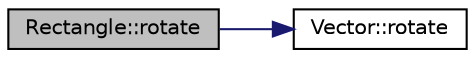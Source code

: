 digraph "Rectangle::rotate"
{
 // LATEX_PDF_SIZE
  edge [fontname="Helvetica",fontsize="10",labelfontname="Helvetica",labelfontsize="10"];
  node [fontname="Helvetica",fontsize="10",shape=record];
  rankdir="LR";
  Node1 [label="Rectangle::rotate",height=0.2,width=0.4,color="black", fillcolor="grey75", style="filled", fontcolor="black",tooltip=" "];
  Node1 -> Node2 [color="midnightblue",fontsize="10",style="solid",fontname="Helvetica"];
  Node2 [label="Vector::rotate",height=0.2,width=0.4,color="black", fillcolor="white", style="filled",URL="$class_vector.html#a1cb3e8701f02304fc378e5170a3aaf16",tooltip=" "];
}
